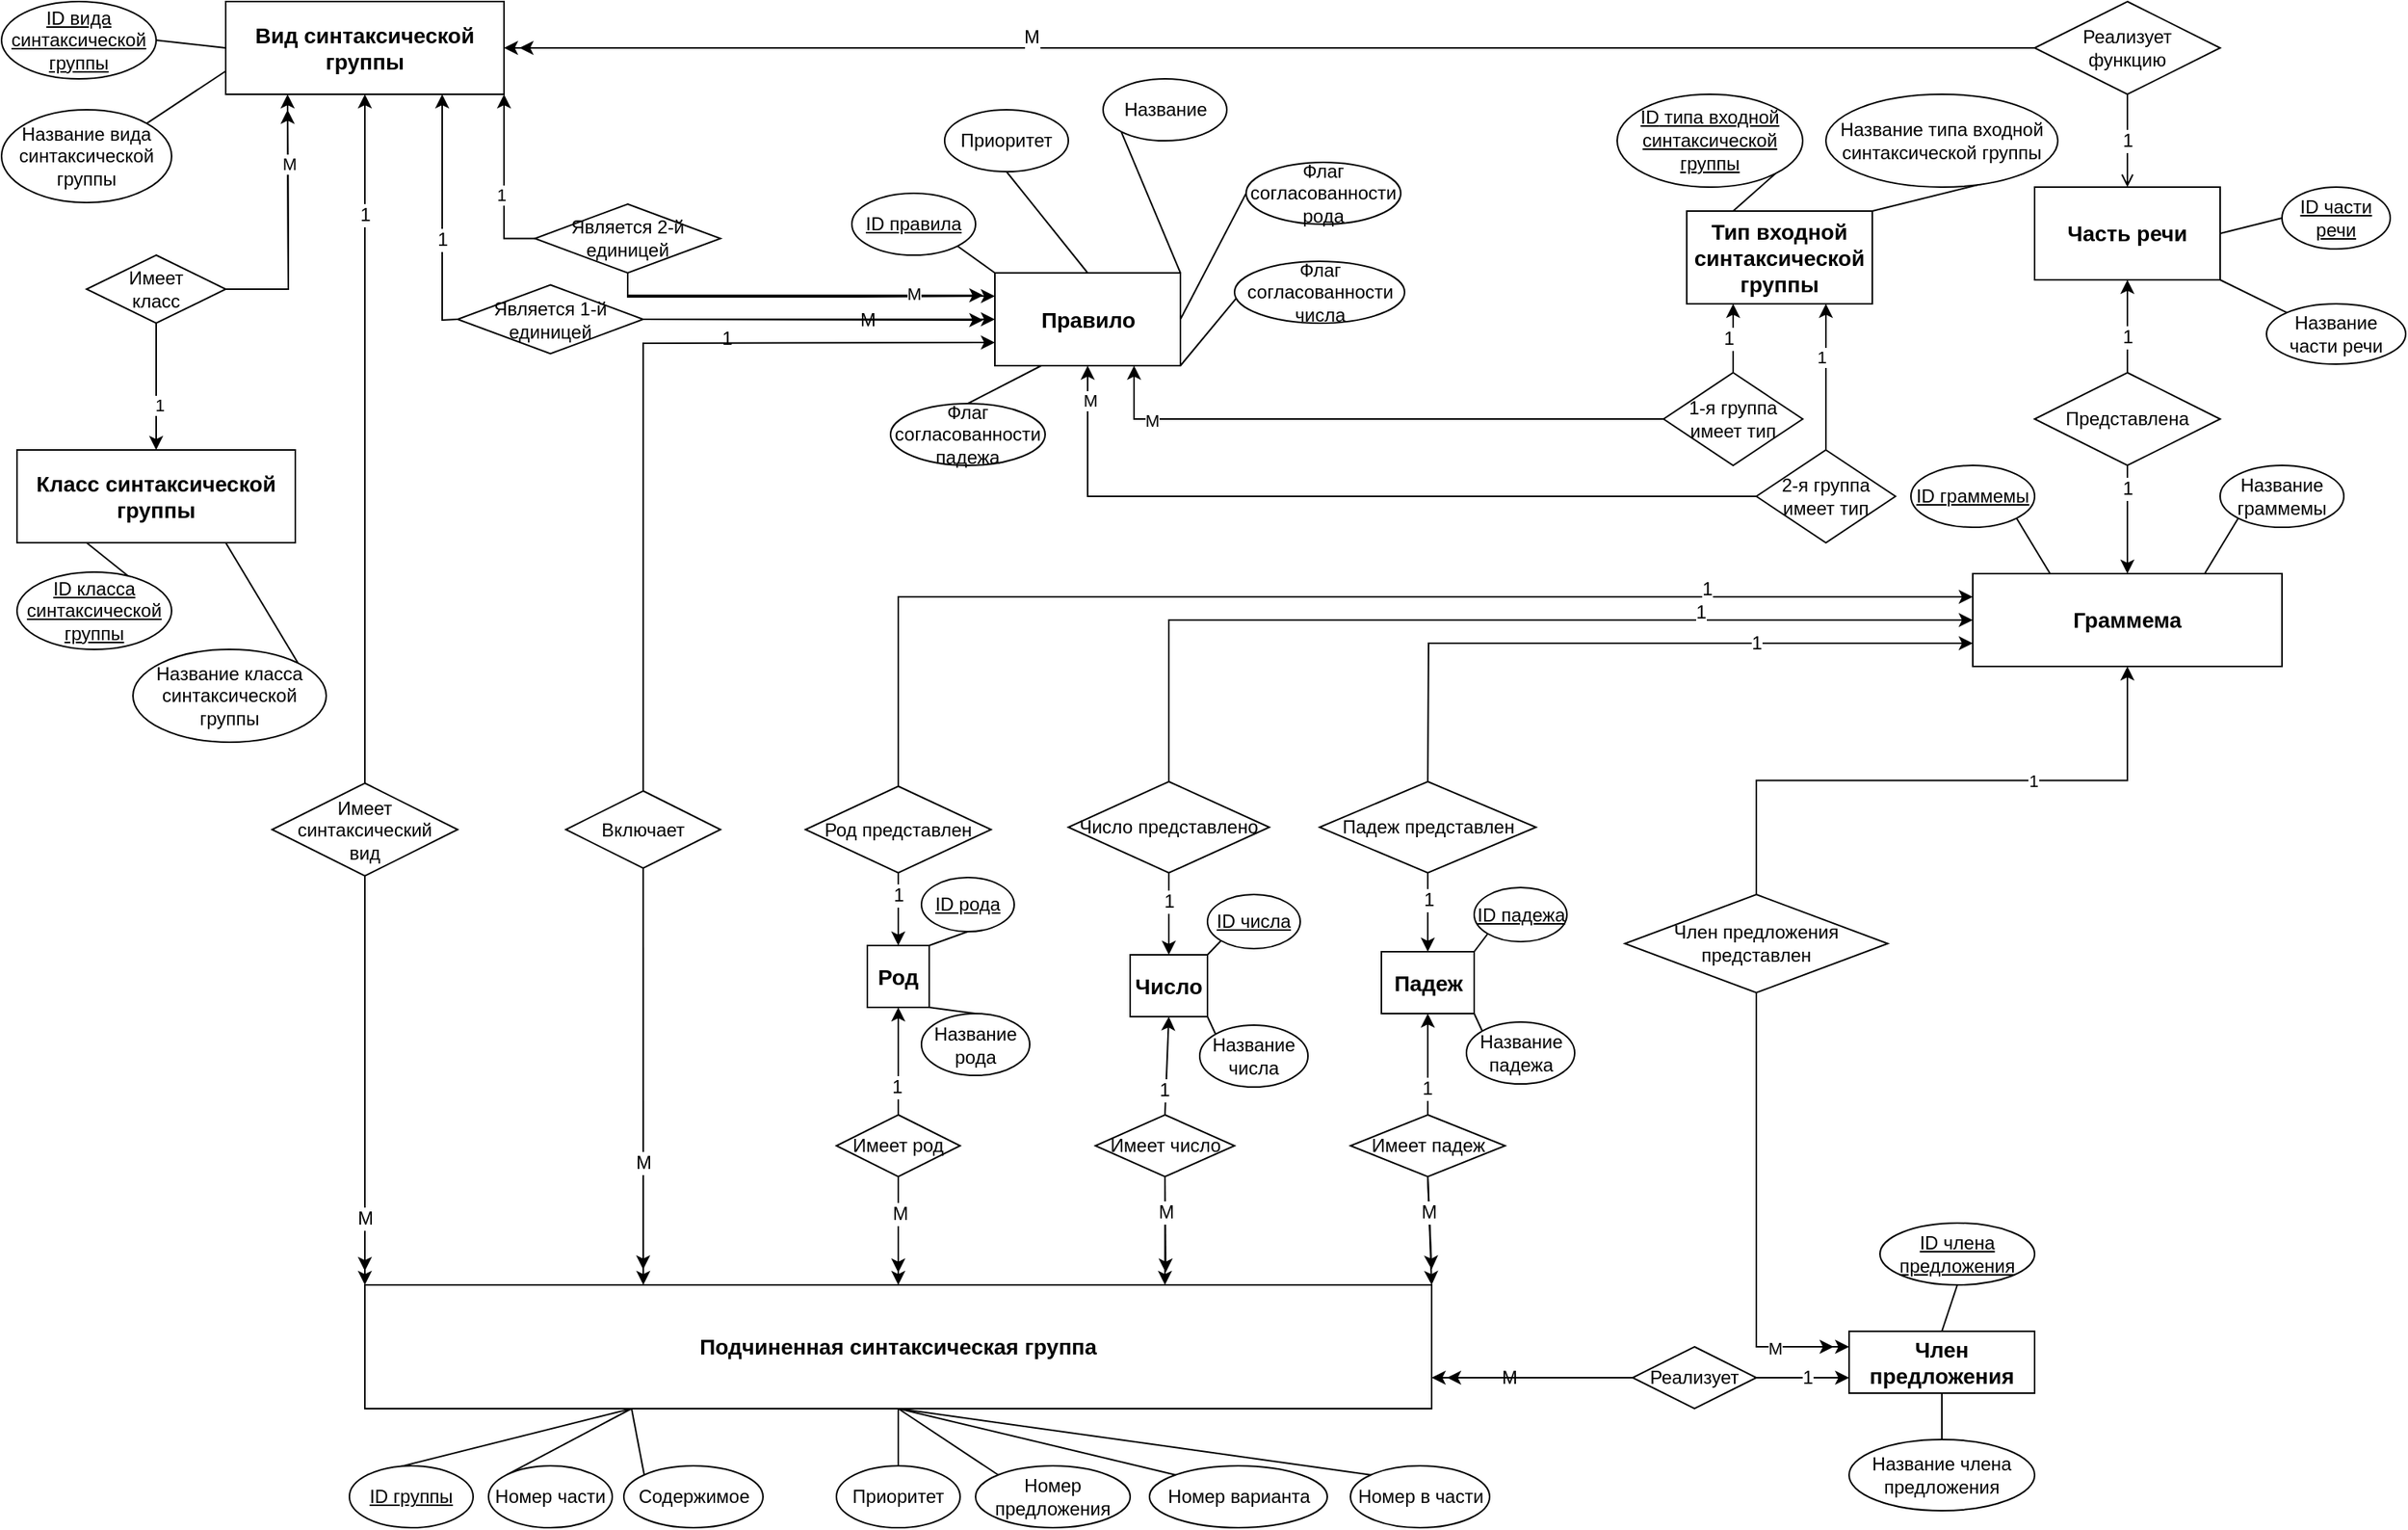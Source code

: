 <mxfile version="13.1.5" type="github">
  <diagram id="3-n-2fktoO8qeBoUGsix" name="Page-1">
    <mxGraphModel dx="920" dy="514" grid="1" gridSize="10" guides="1" tooltips="1" connect="1" arrows="1" fold="1" page="1" pageScale="1" pageWidth="1169" pageHeight="827" math="0" shadow="0">
      <root>
        <mxCell id="0" />
        <mxCell id="1" parent="0" />
        <mxCell id="CdHWgTAZpjWAVC4C5Lwt-5" style="rounded=0;orthogonalLoop=1;jettySize=auto;html=1;exitX=0.5;exitY=1;exitDx=0;exitDy=0;entryX=0;entryY=0;entryDx=0;entryDy=0;endArrow=none;endFill=0;" parent="1" source="Er8K7lmykXEFfFOnpzie-1" target="Er8K7lmykXEFfFOnpzie-8" edge="1">
          <mxGeometry relative="1" as="geometry" />
        </mxCell>
        <mxCell id="CdHWgTAZpjWAVC4C5Lwt-6" style="edgeStyle=none;rounded=0;orthogonalLoop=1;jettySize=auto;html=1;exitX=0.5;exitY=1;exitDx=0;exitDy=0;entryX=0.5;entryY=0;entryDx=0;entryDy=0;endArrow=none;endFill=0;" parent="1" source="Er8K7lmykXEFfFOnpzie-1" target="Er8K7lmykXEFfFOnpzie-6" edge="1">
          <mxGeometry relative="1" as="geometry" />
        </mxCell>
        <mxCell id="CdHWgTAZpjWAVC4C5Lwt-7" style="edgeStyle=none;rounded=0;orthogonalLoop=1;jettySize=auto;html=1;exitX=0.5;exitY=1;exitDx=0;exitDy=0;entryX=0;entryY=0;entryDx=0;entryDy=0;endArrow=none;endFill=0;" parent="1" source="Er8K7lmykXEFfFOnpzie-1" target="Er8K7lmykXEFfFOnpzie-4" edge="1">
          <mxGeometry relative="1" as="geometry" />
        </mxCell>
        <mxCell id="CdHWgTAZpjWAVC4C5Lwt-8" style="edgeStyle=none;rounded=0;orthogonalLoop=1;jettySize=auto;html=1;exitX=0.5;exitY=1;exitDx=0;exitDy=0;entryX=0;entryY=0;entryDx=0;entryDy=0;endArrow=none;endFill=0;" parent="1" source="Er8K7lmykXEFfFOnpzie-1" target="Er8K7lmykXEFfFOnpzie-5" edge="1">
          <mxGeometry relative="1" as="geometry" />
        </mxCell>
        <mxCell id="Er8K7lmykXEFfFOnpzie-1" value="Подчиненная синтаксическая группа" style="rounded=0;whiteSpace=wrap;html=1;fontSize=14;fontStyle=1" parent="1" vertex="1">
          <mxGeometry x="710" y="1100" width="690" height="80" as="geometry" />
        </mxCell>
        <mxCell id="Er8K7lmykXEFfFOnpzie-11" style="rounded=0;orthogonalLoop=1;jettySize=auto;html=1;exitX=0;exitY=0;exitDx=0;exitDy=0;entryX=0.25;entryY=1;entryDx=0;entryDy=0;endArrow=none;endFill=0;" parent="1" source="Er8K7lmykXEFfFOnpzie-2" target="Er8K7lmykXEFfFOnpzie-1" edge="1">
          <mxGeometry relative="1" as="geometry" />
        </mxCell>
        <mxCell id="Er8K7lmykXEFfFOnpzie-2" value="&lt;u&gt;ID группы&lt;/u&gt;" style="ellipse;whiteSpace=wrap;html=1;" parent="1" vertex="1">
          <mxGeometry x="700" y="1217" width="80" height="40" as="geometry" />
        </mxCell>
        <mxCell id="Er8K7lmykXEFfFOnpzie-12" style="edgeStyle=none;rounded=0;orthogonalLoop=1;jettySize=auto;html=1;exitX=0;exitY=0;exitDx=0;exitDy=0;entryX=0.25;entryY=1;entryDx=0;entryDy=0;endArrow=none;endFill=0;" parent="1" source="Er8K7lmykXEFfFOnpzie-3" target="Er8K7lmykXEFfFOnpzie-1" edge="1">
          <mxGeometry relative="1" as="geometry" />
        </mxCell>
        <mxCell id="Er8K7lmykXEFfFOnpzie-3" value="Номер части" style="ellipse;whiteSpace=wrap;html=1;" parent="1" vertex="1">
          <mxGeometry x="790" y="1217" width="80" height="40" as="geometry" />
        </mxCell>
        <mxCell id="Er8K7lmykXEFfFOnpzie-4" value="Номер предложения" style="ellipse;whiteSpace=wrap;html=1;" parent="1" vertex="1">
          <mxGeometry x="1105" y="1217" width="100" height="40" as="geometry" />
        </mxCell>
        <mxCell id="Er8K7lmykXEFfFOnpzie-5" value="Номер варианта" style="ellipse;whiteSpace=wrap;html=1;" parent="1" vertex="1">
          <mxGeometry x="1217.5" y="1217" width="115" height="40" as="geometry" />
        </mxCell>
        <mxCell id="Er8K7lmykXEFfFOnpzie-6" value="Приоритет" style="ellipse;whiteSpace=wrap;html=1;" parent="1" vertex="1">
          <mxGeometry x="1015" y="1217" width="80" height="40" as="geometry" />
        </mxCell>
        <mxCell id="CdHWgTAZpjWAVC4C5Lwt-1" style="rounded=0;orthogonalLoop=1;jettySize=auto;html=1;exitX=0;exitY=0;exitDx=0;exitDy=0;entryX=0.25;entryY=1;entryDx=0;entryDy=0;endArrow=none;endFill=0;" parent="1" source="Er8K7lmykXEFfFOnpzie-7" target="Er8K7lmykXEFfFOnpzie-1" edge="1">
          <mxGeometry relative="1" as="geometry" />
        </mxCell>
        <mxCell id="Er8K7lmykXEFfFOnpzie-7" value="Содержимое" style="ellipse;whiteSpace=wrap;html=1;" parent="1" vertex="1">
          <mxGeometry x="877.5" y="1217" width="90" height="40" as="geometry" />
        </mxCell>
        <mxCell id="Er8K7lmykXEFfFOnpzie-8" value="Номер в части" style="ellipse;whiteSpace=wrap;html=1;" parent="1" vertex="1">
          <mxGeometry x="1347.5" y="1217" width="90" height="40" as="geometry" />
        </mxCell>
        <mxCell id="Er8K7lmykXEFfFOnpzie-23" style="edgeStyle=none;rounded=0;orthogonalLoop=1;jettySize=auto;html=1;exitX=0.5;exitY=0;exitDx=0;exitDy=0;entryX=0.25;entryY=1;entryDx=0;entryDy=0;endArrow=classic;endFill=1;" parent="1" source="Er8K7lmykXEFfFOnpzie-19" target="Er8K7lmykXEFfFOnpzie-22" edge="1">
          <mxGeometry relative="1" as="geometry" />
        </mxCell>
        <mxCell id="Er8K7lmykXEFfFOnpzie-24" value="1" style="text;html=1;align=center;verticalAlign=middle;resizable=0;points=[];labelBackgroundColor=#ffffff;" parent="Er8K7lmykXEFfFOnpzie-23" vertex="1" connectable="0">
          <mxGeometry x="0.651" y="1" relative="1" as="geometry">
            <mxPoint x="-2" y="14" as="offset" />
          </mxGeometry>
        </mxCell>
        <mxCell id="2KtH2uyn6P6ubnMdH-Oo-30" style="edgeStyle=orthogonalEdgeStyle;rounded=0;orthogonalLoop=1;jettySize=auto;html=1;exitX=0;exitY=0.5;exitDx=0;exitDy=0;entryX=0.75;entryY=1;entryDx=0;entryDy=0;" edge="1" parent="1" source="Er8K7lmykXEFfFOnpzie-19" target="Er8K7lmykXEFfFOnpzie-30">
          <mxGeometry relative="1" as="geometry" />
        </mxCell>
        <mxCell id="2KtH2uyn6P6ubnMdH-Oo-35" value="М" style="edgeLabel;html=1;align=center;verticalAlign=middle;resizable=0;points=[];" vertex="1" connectable="0" parent="2KtH2uyn6P6ubnMdH-Oo-30">
          <mxGeometry x="0.763" y="1" relative="1" as="geometry">
            <mxPoint x="1" as="offset" />
          </mxGeometry>
        </mxCell>
        <mxCell id="Er8K7lmykXEFfFOnpzie-19" value="1-я группа имеет тип" style="rhombus;whiteSpace=wrap;html=1;" parent="1" vertex="1">
          <mxGeometry x="1550" y="510" width="90" height="60" as="geometry" />
        </mxCell>
        <mxCell id="Er8K7lmykXEFfFOnpzie-22" value="&lt;font style=&quot;font-size: 14px&quot;&gt;&lt;b&gt;Тип входной синтаксической группы&lt;/b&gt;&lt;/font&gt;" style="rounded=0;whiteSpace=wrap;html=1;" parent="1" vertex="1">
          <mxGeometry x="1565" y="405.5" width="120" height="60" as="geometry" />
        </mxCell>
        <mxCell id="Er8K7lmykXEFfFOnpzie-27" style="edgeStyle=none;rounded=0;orthogonalLoop=1;jettySize=auto;html=1;exitX=1;exitY=1;exitDx=0;exitDy=0;entryX=1;entryY=0;entryDx=0;entryDy=0;endArrow=none;endFill=0;" parent="1" source="Er8K7lmykXEFfFOnpzie-25" target="Er8K7lmykXEFfFOnpzie-22" edge="1">
          <mxGeometry relative="1" as="geometry" />
        </mxCell>
        <mxCell id="Er8K7lmykXEFfFOnpzie-25" value="&lt;span style=&quot;line-height: 115%&quot;&gt;&lt;font style=&quot;font-size: 12px&quot;&gt;Название типа входной синтаксической группы&lt;/font&gt;&lt;/span&gt;" style="ellipse;whiteSpace=wrap;html=1;" parent="1" vertex="1">
          <mxGeometry x="1655" y="330" width="150" height="60" as="geometry" />
        </mxCell>
        <mxCell id="Er8K7lmykXEFfFOnpzie-28" style="edgeStyle=none;rounded=0;orthogonalLoop=1;jettySize=auto;html=1;exitX=1;exitY=1;exitDx=0;exitDy=0;entryX=0.25;entryY=0;entryDx=0;entryDy=0;endArrow=none;endFill=0;" parent="1" source="Er8K7lmykXEFfFOnpzie-26" target="Er8K7lmykXEFfFOnpzie-22" edge="1">
          <mxGeometry relative="1" as="geometry" />
        </mxCell>
        <mxCell id="Er8K7lmykXEFfFOnpzie-26" value="&lt;font style=&quot;font-size: 12px&quot;&gt;&lt;u&gt;&lt;span lang=&quot;EN-US&quot; style=&quot;line-height: 115%&quot;&gt;ID&lt;/span&gt;&lt;span lang=&quot;EN-US&quot; style=&quot;line-height: 115%&quot;&gt; &lt;/span&gt;&lt;span style=&quot;line-height: 115%&quot;&gt;типа входной синтаксической группы&lt;/span&gt;&lt;/u&gt;&lt;/font&gt;" style="ellipse;whiteSpace=wrap;html=1;" parent="1" vertex="1">
          <mxGeometry x="1520" y="330" width="120" height="60" as="geometry" />
        </mxCell>
        <mxCell id="Er8K7lmykXEFfFOnpzie-50" style="edgeStyle=none;rounded=0;orthogonalLoop=1;jettySize=auto;html=1;exitX=0.5;exitY=1;exitDx=0;exitDy=0;endArrow=classic;endFill=1;" parent="1" source="Er8K7lmykXEFfFOnpzie-29" edge="1">
          <mxGeometry relative="1" as="geometry">
            <mxPoint x="890" y="1090" as="targetPoint" />
          </mxGeometry>
        </mxCell>
        <mxCell id="Acf67Gp8EdVM3Cdp0NT5-11" style="rounded=0;orthogonalLoop=1;jettySize=auto;html=1;exitX=0.5;exitY=1;exitDx=0;exitDy=0;startArrow=none;startFill=0;endArrow=classic;endFill=1;entryX=0.261;entryY=0;entryDx=0;entryDy=0;entryPerimeter=0;" parent="1" source="Er8K7lmykXEFfFOnpzie-29" target="Er8K7lmykXEFfFOnpzie-1" edge="1">
          <mxGeometry relative="1" as="geometry">
            <mxPoint x="885" y="1092" as="targetPoint" />
          </mxGeometry>
        </mxCell>
        <mxCell id="Acf67Gp8EdVM3Cdp0NT5-20" value="М" style="text;html=1;align=center;verticalAlign=middle;resizable=0;points=[];labelBackgroundColor=#ffffff;" parent="Acf67Gp8EdVM3Cdp0NT5-11" vertex="1" connectable="0">
          <mxGeometry x="0.347" y="-3" relative="1" as="geometry">
            <mxPoint x="3" y="9" as="offset" />
          </mxGeometry>
        </mxCell>
        <mxCell id="0sZof68oqh2SKTBoao20-3" style="edgeStyle=none;rounded=0;orthogonalLoop=1;jettySize=auto;html=1;exitX=0.5;exitY=0;exitDx=0;exitDy=0;entryX=0;entryY=0.75;entryDx=0;entryDy=0;" parent="1" source="Er8K7lmykXEFfFOnpzie-29" target="Er8K7lmykXEFfFOnpzie-30" edge="1">
          <mxGeometry relative="1" as="geometry">
            <Array as="points">
              <mxPoint x="890" y="491" />
            </Array>
          </mxGeometry>
        </mxCell>
        <mxCell id="0sZof68oqh2SKTBoao20-4" value="1" style="text;html=1;align=center;verticalAlign=middle;resizable=0;points=[];" parent="0sZof68oqh2SKTBoao20-3" vertex="1" connectable="0">
          <mxGeometry x="0.173" y="-41" relative="1" as="geometry">
            <mxPoint x="40" y="-44" as="offset" />
          </mxGeometry>
        </mxCell>
        <mxCell id="Er8K7lmykXEFfFOnpzie-29" value="Включает" style="rhombus;whiteSpace=wrap;html=1;" parent="1" vertex="1">
          <mxGeometry x="840" y="780.5" width="100" height="50" as="geometry" />
        </mxCell>
        <mxCell id="Er8K7lmykXEFfFOnpzie-30" value="Правило" style="rounded=0;whiteSpace=wrap;html=1;fontSize=14;fontStyle=1" parent="1" vertex="1">
          <mxGeometry x="1117.5" y="445.5" width="120" height="60" as="geometry" />
        </mxCell>
        <mxCell id="Er8K7lmykXEFfFOnpzie-71" style="edgeStyle=none;rounded=0;orthogonalLoop=1;jettySize=auto;html=1;exitX=0.5;exitY=0;exitDx=0;exitDy=0;entryX=0.25;entryY=1;entryDx=0;entryDy=0;endArrow=none;endFill=0;" parent="1" source="Er8K7lmykXEFfFOnpzie-32" target="Er8K7lmykXEFfFOnpzie-30" edge="1">
          <mxGeometry relative="1" as="geometry" />
        </mxCell>
        <mxCell id="Er8K7lmykXEFfFOnpzie-32" value="Флаг согласованности падежа" style="ellipse;whiteSpace=wrap;html=1;" parent="1" vertex="1">
          <mxGeometry x="1050" y="530" width="100" height="40" as="geometry" />
        </mxCell>
        <mxCell id="Er8K7lmykXEFfFOnpzie-77" style="edgeStyle=none;rounded=0;orthogonalLoop=1;jettySize=auto;html=1;exitX=0;exitY=0.5;exitDx=0;exitDy=0;entryX=1;entryY=0.5;entryDx=0;entryDy=0;endArrow=none;endFill=0;" parent="1" source="Er8K7lmykXEFfFOnpzie-33" target="Er8K7lmykXEFfFOnpzie-30" edge="1">
          <mxGeometry relative="1" as="geometry" />
        </mxCell>
        <mxCell id="Er8K7lmykXEFfFOnpzie-33" value="Флаг согласованности рода" style="ellipse;whiteSpace=wrap;html=1;" parent="1" vertex="1">
          <mxGeometry x="1280" y="374" width="100" height="40" as="geometry" />
        </mxCell>
        <mxCell id="Er8K7lmykXEFfFOnpzie-73" style="edgeStyle=none;rounded=0;orthogonalLoop=1;jettySize=auto;html=1;exitX=0.5;exitY=1;exitDx=0;exitDy=0;entryX=0.5;entryY=0;entryDx=0;entryDy=0;endArrow=none;endFill=0;" parent="1" source="Er8K7lmykXEFfFOnpzie-34" target="Er8K7lmykXEFfFOnpzie-30" edge="1">
          <mxGeometry relative="1" as="geometry">
            <Array as="points" />
          </mxGeometry>
        </mxCell>
        <mxCell id="Er8K7lmykXEFfFOnpzie-34" value="Приоритет" style="ellipse;whiteSpace=wrap;html=1;" parent="1" vertex="1">
          <mxGeometry x="1085" y="340" width="80" height="40" as="geometry" />
        </mxCell>
        <mxCell id="Er8K7lmykXEFfFOnpzie-52" style="edgeStyle=none;rounded=0;orthogonalLoop=1;jettySize=auto;html=1;exitX=1;exitY=1;exitDx=0;exitDy=0;entryX=0;entryY=0;entryDx=0;entryDy=0;endArrow=none;endFill=0;" parent="1" source="Er8K7lmykXEFfFOnpzie-35" target="Er8K7lmykXEFfFOnpzie-30" edge="1">
          <mxGeometry relative="1" as="geometry" />
        </mxCell>
        <mxCell id="Er8K7lmykXEFfFOnpzie-35" value="&lt;u&gt;ID правила&lt;/u&gt;" style="ellipse;whiteSpace=wrap;html=1;" parent="1" vertex="1">
          <mxGeometry x="1025" y="394" width="80" height="40" as="geometry" />
        </mxCell>
        <mxCell id="Er8K7lmykXEFfFOnpzie-74" style="edgeStyle=none;rounded=0;orthogonalLoop=1;jettySize=auto;html=1;exitX=0;exitY=0;exitDx=0;exitDy=0;entryX=1;entryY=1;entryDx=0;entryDy=0;endArrow=none;endFill=0;" parent="1" source="Er8K7lmykXEFfFOnpzie-40" target="Er8K7lmykXEFfFOnpzie-30" edge="1">
          <mxGeometry relative="1" as="geometry" />
        </mxCell>
        <mxCell id="Er8K7lmykXEFfFOnpzie-40" value="Флаг согласованности числа" style="ellipse;whiteSpace=wrap;html=1;" parent="1" vertex="1">
          <mxGeometry x="1272.5" y="438" width="110" height="40" as="geometry" />
        </mxCell>
        <mxCell id="Er8K7lmykXEFfFOnpzie-72" style="edgeStyle=none;rounded=0;orthogonalLoop=1;jettySize=auto;html=1;exitX=0;exitY=1;exitDx=0;exitDy=0;entryX=1;entryY=0;entryDx=0;entryDy=0;endArrow=none;endFill=0;" parent="1" source="Er8K7lmykXEFfFOnpzie-46" target="Er8K7lmykXEFfFOnpzie-30" edge="1">
          <mxGeometry relative="1" as="geometry" />
        </mxCell>
        <mxCell id="Er8K7lmykXEFfFOnpzie-46" value="Название" style="ellipse;whiteSpace=wrap;html=1;" parent="1" vertex="1">
          <mxGeometry x="1187.5" y="320" width="80" height="40" as="geometry" />
        </mxCell>
        <mxCell id="Er8K7lmykXEFfFOnpzie-58" style="edgeStyle=none;rounded=0;orthogonalLoop=1;jettySize=auto;html=1;exitX=0;exitY=0.5;exitDx=0;exitDy=0;endArrow=classic;endFill=1;" parent="1" source="Er8K7lmykXEFfFOnpzie-53" edge="1">
          <mxGeometry relative="1" as="geometry">
            <mxPoint x="760" y="330" as="targetPoint" />
            <Array as="points">
              <mxPoint x="760" y="476" />
            </Array>
          </mxGeometry>
        </mxCell>
        <mxCell id="Er8K7lmykXEFfFOnpzie-59" value="1" style="text;html=1;align=center;verticalAlign=middle;resizable=0;points=[];labelBackgroundColor=#ffffff;" parent="Er8K7lmykXEFfFOnpzie-58" vertex="1" connectable="0">
          <mxGeometry x="-0.486" relative="1" as="geometry">
            <mxPoint y="-22" as="offset" />
          </mxGeometry>
        </mxCell>
        <mxCell id="Acf67Gp8EdVM3Cdp0NT5-2" style="edgeStyle=orthogonalEdgeStyle;rounded=0;orthogonalLoop=1;jettySize=auto;html=1;endArrow=classic;endFill=1;entryX=0;entryY=0.5;entryDx=0;entryDy=0;exitX=1;exitY=0.5;exitDx=0;exitDy=0;" parent="1" source="Er8K7lmykXEFfFOnpzie-53" target="Er8K7lmykXEFfFOnpzie-30" edge="1">
          <mxGeometry relative="1" as="geometry">
            <mxPoint x="820" y="540" as="sourcePoint" />
            <mxPoint x="1110" y="500" as="targetPoint" />
            <Array as="points">
              <mxPoint x="820" y="476" />
              <mxPoint x="820" y="476" />
            </Array>
          </mxGeometry>
        </mxCell>
        <mxCell id="CdHWgTAZpjWAVC4C5Lwt-13" style="edgeStyle=none;rounded=0;orthogonalLoop=1;jettySize=auto;html=1;exitX=1;exitY=0.5;exitDx=0;exitDy=0;endArrow=classic;endFill=1;" parent="1" source="Er8K7lmykXEFfFOnpzie-53" edge="1">
          <mxGeometry relative="1" as="geometry">
            <mxPoint x="1110" y="476" as="targetPoint" />
            <Array as="points" />
          </mxGeometry>
        </mxCell>
        <mxCell id="CdHWgTAZpjWAVC4C5Lwt-14" value="М" style="text;html=1;align=center;verticalAlign=middle;resizable=0;points=[];" parent="CdHWgTAZpjWAVC4C5Lwt-13" vertex="1" connectable="0">
          <mxGeometry x="0.35" y="-2" relative="1" as="geometry">
            <mxPoint x="-4.16" y="-2.34" as="offset" />
          </mxGeometry>
        </mxCell>
        <mxCell id="Er8K7lmykXEFfFOnpzie-53" value="Является 1-й единицей" style="rhombus;whiteSpace=wrap;html=1;" parent="1" vertex="1">
          <mxGeometry x="770" y="453.25" width="120" height="44.5" as="geometry" />
        </mxCell>
        <mxCell id="Er8K7lmykXEFfFOnpzie-57" value="Вид синтаксической группы" style="rounded=0;whiteSpace=wrap;html=1;fontSize=14;fontStyle=1" parent="1" vertex="1">
          <mxGeometry x="620" y="270" width="180" height="60" as="geometry" />
        </mxCell>
        <mxCell id="Er8K7lmykXEFfFOnpzie-62" style="edgeStyle=none;rounded=0;orthogonalLoop=1;jettySize=auto;html=1;exitX=1;exitY=0.5;exitDx=0;exitDy=0;entryX=0;entryY=0.5;entryDx=0;entryDy=0;endArrow=none;endFill=0;" parent="1" source="Er8K7lmykXEFfFOnpzie-60" target="Er8K7lmykXEFfFOnpzie-57" edge="1">
          <mxGeometry relative="1" as="geometry" />
        </mxCell>
        <mxCell id="Er8K7lmykXEFfFOnpzie-60" value="&lt;u&gt;ID вида синтаксической группы&lt;/u&gt;" style="ellipse;whiteSpace=wrap;html=1;" parent="1" vertex="1">
          <mxGeometry x="475" y="270" width="100" height="50" as="geometry" />
        </mxCell>
        <mxCell id="Er8K7lmykXEFfFOnpzie-63" style="edgeStyle=none;rounded=0;orthogonalLoop=1;jettySize=auto;html=1;exitX=1;exitY=0;exitDx=0;exitDy=0;entryX=0;entryY=0.75;entryDx=0;entryDy=0;endArrow=none;endFill=0;" parent="1" source="Er8K7lmykXEFfFOnpzie-61" target="Er8K7lmykXEFfFOnpzie-57" edge="1">
          <mxGeometry relative="1" as="geometry">
            <mxPoint x="703.891" y="538.787" as="sourcePoint" />
          </mxGeometry>
        </mxCell>
        <mxCell id="Er8K7lmykXEFfFOnpzie-61" value="Название вида синтаксической группы" style="ellipse;whiteSpace=wrap;html=1;" parent="1" vertex="1">
          <mxGeometry x="475" y="340" width="110" height="60" as="geometry" />
        </mxCell>
        <mxCell id="Er8K7lmykXEFfFOnpzie-81" style="edgeStyle=none;rounded=0;orthogonalLoop=1;jettySize=auto;html=1;exitX=0.5;exitY=0;exitDx=0;exitDy=0;entryX=0.5;entryY=1;entryDx=0;entryDy=0;endArrow=classic;endFill=1;" parent="1" source="Er8K7lmykXEFfFOnpzie-78" target="Er8K7lmykXEFfFOnpzie-57" edge="1">
          <mxGeometry relative="1" as="geometry" />
        </mxCell>
        <mxCell id="Er8K7lmykXEFfFOnpzie-82" value="1" style="text;html=1;align=center;verticalAlign=middle;resizable=0;points=[];labelBackgroundColor=#ffffff;" parent="Er8K7lmykXEFfFOnpzie-81" vertex="1" connectable="0">
          <mxGeometry x="0.685" y="-1" relative="1" as="geometry">
            <mxPoint x="-1" y="8" as="offset" />
          </mxGeometry>
        </mxCell>
        <mxCell id="Acf67Gp8EdVM3Cdp0NT5-16" style="rounded=0;orthogonalLoop=1;jettySize=auto;html=1;exitX=0.5;exitY=1;exitDx=0;exitDy=0;startArrow=none;startFill=0;endArrow=classic;endFill=1;entryX=0;entryY=0;entryDx=0;entryDy=0;" parent="1" source="Er8K7lmykXEFfFOnpzie-78" target="Er8K7lmykXEFfFOnpzie-1" edge="1">
          <mxGeometry relative="1" as="geometry">
            <mxPoint x="751" y="782.0" as="sourcePoint" />
            <mxPoint x="770" y="1100" as="targetPoint" />
          </mxGeometry>
        </mxCell>
        <mxCell id="Acf67Gp8EdVM3Cdp0NT5-17" style="edgeStyle=none;rounded=0;orthogonalLoop=1;jettySize=auto;html=1;exitX=0.5;exitY=1;exitDx=0;exitDy=0;startArrow=none;startFill=0;endArrow=classic;endFill=1;" parent="1" source="Er8K7lmykXEFfFOnpzie-78" edge="1">
          <mxGeometry relative="1" as="geometry">
            <mxPoint x="710" y="1091" as="targetPoint" />
            <mxPoint x="751" y="782.0" as="sourcePoint" />
          </mxGeometry>
        </mxCell>
        <mxCell id="Acf67Gp8EdVM3Cdp0NT5-18" value="М" style="text;html=1;align=center;verticalAlign=middle;resizable=0;points=[];labelBackgroundColor=#ffffff;" parent="Acf67Gp8EdVM3Cdp0NT5-17" vertex="1" connectable="0">
          <mxGeometry x="0.728" relative="1" as="geometry">
            <mxPoint as="offset" />
          </mxGeometry>
        </mxCell>
        <mxCell id="Er8K7lmykXEFfFOnpzie-93" style="edgeStyle=none;rounded=0;orthogonalLoop=1;jettySize=auto;html=1;exitX=0.5;exitY=0;exitDx=0;exitDy=0;entryX=0.5;entryY=1;entryDx=0;entryDy=0;endArrow=none;endFill=0;" parent="1" source="Er8K7lmykXEFfFOnpzie-84" target="Er8K7lmykXEFfFOnpzie-91" edge="1">
          <mxGeometry relative="1" as="geometry" />
        </mxCell>
        <mxCell id="Er8K7lmykXEFfFOnpzie-94" style="edgeStyle=none;rounded=0;orthogonalLoop=1;jettySize=auto;html=1;exitX=0.5;exitY=1;exitDx=0;exitDy=0;entryX=0.5;entryY=0;entryDx=0;entryDy=0;endArrow=none;endFill=0;" parent="1" source="Er8K7lmykXEFfFOnpzie-84" target="Er8K7lmykXEFfFOnpzie-92" edge="1">
          <mxGeometry relative="1" as="geometry" />
        </mxCell>
        <mxCell id="Er8K7lmykXEFfFOnpzie-84" value="Член предложения" style="rounded=0;whiteSpace=wrap;html=1;fontSize=14;fontStyle=1" parent="1" vertex="1">
          <mxGeometry x="1670" y="1130" width="120" height="40" as="geometry" />
        </mxCell>
        <mxCell id="Er8K7lmykXEFfFOnpzie-86" style="edgeStyle=none;rounded=0;orthogonalLoop=1;jettySize=auto;html=1;exitX=0;exitY=0.5;exitDx=0;exitDy=0;entryX=1;entryY=0.75;entryDx=0;entryDy=0;endArrow=classic;endFill=1;" parent="1" source="Er8K7lmykXEFfFOnpzie-85" target="Er8K7lmykXEFfFOnpzie-1" edge="1">
          <mxGeometry relative="1" as="geometry">
            <Array as="points" />
            <mxPoint x="1941" y="1180.0" as="targetPoint" />
          </mxGeometry>
        </mxCell>
        <mxCell id="Er8K7lmykXEFfFOnpzie-87" style="edgeStyle=none;rounded=0;orthogonalLoop=1;jettySize=auto;html=1;exitX=1;exitY=0.5;exitDx=0;exitDy=0;entryX=0;entryY=0.75;entryDx=0;entryDy=0;endArrow=classic;endFill=1;" parent="1" source="Er8K7lmykXEFfFOnpzie-85" target="Er8K7lmykXEFfFOnpzie-84" edge="1">
          <mxGeometry relative="1" as="geometry" />
        </mxCell>
        <mxCell id="Er8K7lmykXEFfFOnpzie-88" value="1" style="text;html=1;align=center;verticalAlign=middle;resizable=0;points=[];labelBackgroundColor=#ffffff;" parent="Er8K7lmykXEFfFOnpzie-87" vertex="1" connectable="0">
          <mxGeometry x="-0.242" y="2" relative="1" as="geometry">
            <mxPoint x="10" y="2" as="offset" />
          </mxGeometry>
        </mxCell>
        <mxCell id="CdHWgTAZpjWAVC4C5Lwt-2" style="edgeStyle=orthogonalEdgeStyle;rounded=0;orthogonalLoop=1;jettySize=auto;html=1;exitX=0;exitY=0.5;exitDx=0;exitDy=0;endArrow=classic;endFill=1;" parent="1" source="Er8K7lmykXEFfFOnpzie-85" edge="1">
          <mxGeometry relative="1" as="geometry">
            <mxPoint x="1410" y="1160" as="targetPoint" />
          </mxGeometry>
        </mxCell>
        <mxCell id="CdHWgTAZpjWAVC4C5Lwt-4" value="М" style="text;html=1;align=center;verticalAlign=middle;resizable=0;points=[];" parent="CdHWgTAZpjWAVC4C5Lwt-2" vertex="1" connectable="0">
          <mxGeometry x="-0.1" y="-16" relative="1" as="geometry">
            <mxPoint x="-26" y="16" as="offset" />
          </mxGeometry>
        </mxCell>
        <mxCell id="Er8K7lmykXEFfFOnpzie-85" value="Реализует" style="rhombus;whiteSpace=wrap;html=1;" parent="1" vertex="1">
          <mxGeometry x="1530" y="1140" width="80" height="40" as="geometry" />
        </mxCell>
        <mxCell id="Er8K7lmykXEFfFOnpzie-91" value="&lt;u&gt;ID члена предложения&lt;/u&gt;" style="ellipse;whiteSpace=wrap;html=1;" parent="1" vertex="1">
          <mxGeometry x="1690" y="1060" width="100" height="40" as="geometry" />
        </mxCell>
        <mxCell id="Er8K7lmykXEFfFOnpzie-92" value="Название члена предложения" style="ellipse;whiteSpace=wrap;html=1;" parent="1" vertex="1">
          <mxGeometry x="1670" y="1200" width="120" height="46" as="geometry" />
        </mxCell>
        <mxCell id="Er8K7lmykXEFfFOnpzie-105" value="Граммема" style="rounded=0;whiteSpace=wrap;html=1;fontSize=14;fontStyle=1" parent="1" vertex="1">
          <mxGeometry x="1750" y="640" width="200" height="60" as="geometry" />
        </mxCell>
        <mxCell id="Er8K7lmykXEFfFOnpzie-111" value="Часть речи" style="rounded=0;whiteSpace=wrap;html=1;fontSize=14;fontStyle=1" parent="1" vertex="1">
          <mxGeometry x="1790" y="390" width="120" height="60" as="geometry" />
        </mxCell>
        <mxCell id="Er8K7lmykXEFfFOnpzie-113" style="edgeStyle=none;rounded=0;orthogonalLoop=1;jettySize=auto;html=1;exitX=0.5;exitY=1;exitDx=0;exitDy=0;entryX=0.5;entryY=0;entryDx=0;entryDy=0;endArrow=classic;endFill=1;" parent="1" source="Er8K7lmykXEFfFOnpzie-112" target="Er8K7lmykXEFfFOnpzie-105" edge="1">
          <mxGeometry relative="1" as="geometry">
            <Array as="points">
              <mxPoint x="1850" y="580" />
            </Array>
          </mxGeometry>
        </mxCell>
        <mxCell id="Er8K7lmykXEFfFOnpzie-117" value="1" style="text;html=1;align=center;verticalAlign=middle;resizable=0;points=[];labelBackgroundColor=#ffffff;" parent="Er8K7lmykXEFfFOnpzie-113" vertex="1" connectable="0">
          <mxGeometry x="0.267" relative="1" as="geometry">
            <mxPoint y="-30" as="offset" />
          </mxGeometry>
        </mxCell>
        <mxCell id="Er8K7lmykXEFfFOnpzie-114" style="edgeStyle=none;rounded=0;orthogonalLoop=1;jettySize=auto;html=1;exitX=0.5;exitY=0;exitDx=0;exitDy=0;entryX=0.5;entryY=1;entryDx=0;entryDy=0;endArrow=classic;endFill=1;" parent="1" source="Er8K7lmykXEFfFOnpzie-112" target="Er8K7lmykXEFfFOnpzie-111" edge="1">
          <mxGeometry relative="1" as="geometry" />
        </mxCell>
        <mxCell id="Er8K7lmykXEFfFOnpzie-116" value="1" style="text;html=1;align=center;verticalAlign=middle;resizable=0;points=[];labelBackgroundColor=#ffffff;" parent="Er8K7lmykXEFfFOnpzie-114" vertex="1" connectable="0">
          <mxGeometry x="0.325" relative="1" as="geometry">
            <mxPoint y="16.67" as="offset" />
          </mxGeometry>
        </mxCell>
        <mxCell id="Er8K7lmykXEFfFOnpzie-112" value="Представлена" style="rhombus;whiteSpace=wrap;html=1;" parent="1" vertex="1">
          <mxGeometry x="1790" y="510" width="120" height="60" as="geometry" />
        </mxCell>
        <mxCell id="Er8K7lmykXEFfFOnpzie-118" style="edgeStyle=none;rounded=0;orthogonalLoop=1;jettySize=auto;html=1;exitX=0.5;exitY=1;exitDx=0;exitDy=0;entryX=0.5;entryY=0;entryDx=0;entryDy=0;endArrow=open;endFill=0;" parent="1" source="Er8K7lmykXEFfFOnpzie-115" target="Er8K7lmykXEFfFOnpzie-111" edge="1">
          <mxGeometry relative="1" as="geometry" />
        </mxCell>
        <mxCell id="Er8K7lmykXEFfFOnpzie-121" value="1" style="text;html=1;align=center;verticalAlign=middle;resizable=0;points=[];labelBackgroundColor=#ffffff;" parent="Er8K7lmykXEFfFOnpzie-118" vertex="1" connectable="0">
          <mxGeometry x="0.438" y="2" relative="1" as="geometry">
            <mxPoint x="-2" y="-13.33" as="offset" />
          </mxGeometry>
        </mxCell>
        <mxCell id="Er8K7lmykXEFfFOnpzie-119" style="edgeStyle=none;rounded=0;orthogonalLoop=1;jettySize=auto;html=1;exitX=0;exitY=0.5;exitDx=0;exitDy=0;endArrow=classic;endFill=1;entryX=1;entryY=0.5;entryDx=0;entryDy=0;" parent="1" source="Er8K7lmykXEFfFOnpzie-115" target="Er8K7lmykXEFfFOnpzie-57" edge="1">
          <mxGeometry relative="1" as="geometry">
            <mxPoint x="870" y="320" as="targetPoint" />
          </mxGeometry>
        </mxCell>
        <mxCell id="Acf67Gp8EdVM3Cdp0NT5-1" style="edgeStyle=orthogonalEdgeStyle;rounded=0;orthogonalLoop=1;jettySize=auto;html=1;exitX=0;exitY=0.5;exitDx=0;exitDy=0;endArrow=classic;endFill=1;" parent="1" source="Er8K7lmykXEFfFOnpzie-115" edge="1">
          <mxGeometry relative="1" as="geometry">
            <mxPoint x="810" y="300" as="targetPoint" />
          </mxGeometry>
        </mxCell>
        <mxCell id="Acf67Gp8EdVM3Cdp0NT5-5" value="М" style="text;html=1;align=center;verticalAlign=middle;resizable=0;points=[];labelBackgroundColor=#ffffff;" parent="Acf67Gp8EdVM3Cdp0NT5-1" vertex="1" connectable="0">
          <mxGeometry x="0.3" y="-2" relative="1" as="geometry">
            <mxPoint x="-12.5" y="-5.5" as="offset" />
          </mxGeometry>
        </mxCell>
        <mxCell id="Er8K7lmykXEFfFOnpzie-115" value="Реализует&lt;br&gt;функцию" style="rhombus;whiteSpace=wrap;html=1;" parent="1" vertex="1">
          <mxGeometry x="1790" y="270" width="120" height="60" as="geometry" />
        </mxCell>
        <mxCell id="Er8K7lmykXEFfFOnpzie-124" style="edgeStyle=none;rounded=0;orthogonalLoop=1;jettySize=auto;html=1;exitX=0;exitY=0.5;exitDx=0;exitDy=0;entryX=1;entryY=0.5;entryDx=0;entryDy=0;endArrow=none;endFill=0;" parent="1" source="Er8K7lmykXEFfFOnpzie-122" target="Er8K7lmykXEFfFOnpzie-111" edge="1">
          <mxGeometry relative="1" as="geometry" />
        </mxCell>
        <mxCell id="Er8K7lmykXEFfFOnpzie-122" value="&lt;u&gt;ID части речи&lt;/u&gt;" style="ellipse;whiteSpace=wrap;html=1;" parent="1" vertex="1">
          <mxGeometry x="1950" y="390" width="70" height="40" as="geometry" />
        </mxCell>
        <mxCell id="Er8K7lmykXEFfFOnpzie-125" style="edgeStyle=none;rounded=0;orthogonalLoop=1;jettySize=auto;html=1;exitX=0;exitY=0;exitDx=0;exitDy=0;entryX=1;entryY=1;entryDx=0;entryDy=0;endArrow=none;endFill=0;" parent="1" source="Er8K7lmykXEFfFOnpzie-123" target="Er8K7lmykXEFfFOnpzie-111" edge="1">
          <mxGeometry relative="1" as="geometry" />
        </mxCell>
        <mxCell id="Er8K7lmykXEFfFOnpzie-123" value="Название части речи" style="ellipse;whiteSpace=wrap;html=1;" parent="1" vertex="1">
          <mxGeometry x="1940" y="465.5" width="90" height="39" as="geometry" />
        </mxCell>
        <mxCell id="Er8K7lmykXEFfFOnpzie-129" style="edgeStyle=none;rounded=0;orthogonalLoop=1;jettySize=auto;html=1;entryX=0.25;entryY=0;entryDx=0;entryDy=0;endArrow=none;endFill=0;exitX=1;exitY=1;exitDx=0;exitDy=0;" parent="1" source="Er8K7lmykXEFfFOnpzie-126" target="Er8K7lmykXEFfFOnpzie-105" edge="1">
          <mxGeometry relative="1" as="geometry">
            <mxPoint x="1910" y="604" as="sourcePoint" />
          </mxGeometry>
        </mxCell>
        <mxCell id="Er8K7lmykXEFfFOnpzie-126" value="&lt;u&gt;ID граммемы&lt;/u&gt;" style="ellipse;whiteSpace=wrap;html=1;" parent="1" vertex="1">
          <mxGeometry x="1710" y="570" width="80" height="40" as="geometry" />
        </mxCell>
        <mxCell id="Er8K7lmykXEFfFOnpzie-128" style="edgeStyle=none;rounded=0;orthogonalLoop=1;jettySize=auto;html=1;exitX=0;exitY=1;exitDx=0;exitDy=0;entryX=0.75;entryY=0;entryDx=0;entryDy=0;endArrow=none;endFill=0;" parent="1" source="Er8K7lmykXEFfFOnpzie-127" target="Er8K7lmykXEFfFOnpzie-105" edge="1">
          <mxGeometry relative="1" as="geometry" />
        </mxCell>
        <mxCell id="Er8K7lmykXEFfFOnpzie-127" value="Название граммемы" style="ellipse;whiteSpace=wrap;html=1;" parent="1" vertex="1">
          <mxGeometry x="1910" y="570" width="80" height="40" as="geometry" />
        </mxCell>
        <mxCell id="Er8K7lmykXEFfFOnpzie-144" style="edgeStyle=none;rounded=0;orthogonalLoop=1;jettySize=auto;html=1;exitX=1;exitY=1;exitDx=0;exitDy=0;entryX=0.5;entryY=0;entryDx=0;entryDy=0;endArrow=none;endFill=0;" parent="1" source="Er8K7lmykXEFfFOnpzie-140" target="Er8K7lmykXEFfFOnpzie-142" edge="1">
          <mxGeometry relative="1" as="geometry" />
        </mxCell>
        <mxCell id="Er8K7lmykXEFfFOnpzie-145" style="edgeStyle=none;rounded=0;orthogonalLoop=1;jettySize=auto;html=1;exitX=1;exitY=0;exitDx=0;exitDy=0;entryX=0.5;entryY=1;entryDx=0;entryDy=0;endArrow=none;endFill=0;" parent="1" source="Er8K7lmykXEFfFOnpzie-140" target="Er8K7lmykXEFfFOnpzie-141" edge="1">
          <mxGeometry relative="1" as="geometry" />
        </mxCell>
        <mxCell id="Er8K7lmykXEFfFOnpzie-153" style="edgeStyle=none;rounded=0;orthogonalLoop=1;jettySize=auto;html=1;exitX=0.5;exitY=1;exitDx=0;exitDy=0;entryX=0.5;entryY=0;entryDx=0;entryDy=0;endArrow=none;endFill=0;startArrow=classic;startFill=1;" parent="1" source="Er8K7lmykXEFfFOnpzie-140" target="Er8K7lmykXEFfFOnpzie-152" edge="1">
          <mxGeometry relative="1" as="geometry" />
        </mxCell>
        <mxCell id="Er8K7lmykXEFfFOnpzie-154" value="1" style="text;html=1;align=center;verticalAlign=middle;resizable=0;points=[];labelBackgroundColor=#ffffff;" parent="Er8K7lmykXEFfFOnpzie-153" vertex="1" connectable="0">
          <mxGeometry x="0.483" y="-1" relative="1" as="geometry">
            <mxPoint as="offset" />
          </mxGeometry>
        </mxCell>
        <mxCell id="Er8K7lmykXEFfFOnpzie-140" value="&lt;font style=&quot;font-size: 14px&quot;&gt;&lt;b&gt;Род&lt;/b&gt;&lt;/font&gt;" style="rounded=0;whiteSpace=wrap;html=1;" parent="1" vertex="1">
          <mxGeometry x="1035" y="880.5" width="40" height="40" as="geometry" />
        </mxCell>
        <mxCell id="Er8K7lmykXEFfFOnpzie-141" value="&lt;u&gt;ID рода&lt;/u&gt;" style="ellipse;whiteSpace=wrap;html=1;" parent="1" vertex="1">
          <mxGeometry x="1070" y="836.5" width="60" height="35" as="geometry" />
        </mxCell>
        <mxCell id="Er8K7lmykXEFfFOnpzie-142" value="Название рода" style="ellipse;whiteSpace=wrap;html=1;" parent="1" vertex="1">
          <mxGeometry x="1070" y="924.5" width="70" height="40" as="geometry" />
        </mxCell>
        <mxCell id="Er8K7lmykXEFfFOnpzie-147" style="edgeStyle=none;rounded=0;orthogonalLoop=1;jettySize=auto;html=1;exitX=0.5;exitY=1;exitDx=0;exitDy=0;entryX=0.5;entryY=0;entryDx=0;entryDy=0;endArrow=classic;endFill=1;" parent="1" source="Er8K7lmykXEFfFOnpzie-146" target="Er8K7lmykXEFfFOnpzie-140" edge="1">
          <mxGeometry relative="1" as="geometry" />
        </mxCell>
        <mxCell id="Er8K7lmykXEFfFOnpzie-148" value="1" style="text;html=1;align=center;verticalAlign=middle;resizable=0;points=[];labelBackgroundColor=#ffffff;" parent="Er8K7lmykXEFfFOnpzie-147" vertex="1" connectable="0">
          <mxGeometry x="0.422" y="1" relative="1" as="geometry">
            <mxPoint x="-1" y="-19" as="offset" />
          </mxGeometry>
        </mxCell>
        <mxCell id="Er8K7lmykXEFfFOnpzie-149" style="edgeStyle=none;rounded=0;orthogonalLoop=1;jettySize=auto;html=1;exitX=0.5;exitY=0;exitDx=0;exitDy=0;endArrow=classic;endFill=1;entryX=0;entryY=0.25;entryDx=0;entryDy=0;" parent="1" source="Er8K7lmykXEFfFOnpzie-146" target="Er8K7lmykXEFfFOnpzie-105" edge="1">
          <mxGeometry relative="1" as="geometry">
            <mxPoint x="910" y="745" as="targetPoint" />
            <Array as="points">
              <mxPoint x="1055" y="655" />
            </Array>
          </mxGeometry>
        </mxCell>
        <mxCell id="Er8K7lmykXEFfFOnpzie-150" value="1" style="text;html=1;align=center;verticalAlign=middle;resizable=0;points=[];labelBackgroundColor=#ffffff;" parent="Er8K7lmykXEFfFOnpzie-149" vertex="1" connectable="0">
          <mxGeometry x="0.444" y="1" relative="1" as="geometry">
            <mxPoint x="55" y="-4" as="offset" />
          </mxGeometry>
        </mxCell>
        <mxCell id="Er8K7lmykXEFfFOnpzie-146" value="Род представлен" style="rhombus;whiteSpace=wrap;html=1;" parent="1" vertex="1">
          <mxGeometry x="995" y="777.5" width="120" height="56" as="geometry" />
        </mxCell>
        <mxCell id="Er8K7lmykXEFfFOnpzie-155" style="edgeStyle=none;rounded=0;orthogonalLoop=1;jettySize=auto;html=1;exitX=0.5;exitY=1;exitDx=0;exitDy=0;endArrow=classic;endFill=1;entryX=0.5;entryY=0;entryDx=0;entryDy=0;" parent="1" source="Er8K7lmykXEFfFOnpzie-152" target="Er8K7lmykXEFfFOnpzie-1" edge="1">
          <mxGeometry relative="1" as="geometry">
            <mxPoint x="950" y="1070" as="targetPoint" />
          </mxGeometry>
        </mxCell>
        <mxCell id="Acf67Gp8EdVM3Cdp0NT5-13" style="edgeStyle=orthogonalEdgeStyle;rounded=0;orthogonalLoop=1;jettySize=auto;html=1;exitX=0.5;exitY=1;exitDx=0;exitDy=0;startArrow=none;startFill=0;endArrow=classic;endFill=1;" parent="1" source="Er8K7lmykXEFfFOnpzie-152" edge="1">
          <mxGeometry relative="1" as="geometry">
            <mxPoint x="1055" y="1092" as="targetPoint" />
          </mxGeometry>
        </mxCell>
        <mxCell id="Acf67Gp8EdVM3Cdp0NT5-43" value="М" style="text;html=1;align=center;verticalAlign=middle;resizable=0;points=[];labelBackgroundColor=#ffffff;" parent="Acf67Gp8EdVM3Cdp0NT5-13" vertex="1" connectable="0">
          <mxGeometry x="0.265" y="3" relative="1" as="geometry">
            <mxPoint x="-3" y="-15.5" as="offset" />
          </mxGeometry>
        </mxCell>
        <mxCell id="Er8K7lmykXEFfFOnpzie-152" value="Имеет род" style="rhombus;whiteSpace=wrap;html=1;" parent="1" vertex="1">
          <mxGeometry x="1015" y="990" width="80" height="40" as="geometry" />
        </mxCell>
        <mxCell id="Er8K7lmykXEFfFOnpzie-172" style="edgeStyle=none;rounded=0;orthogonalLoop=1;jettySize=auto;html=1;exitX=1;exitY=1;exitDx=0;exitDy=0;entryX=0;entryY=0;entryDx=0;entryDy=0;endArrow=none;endFill=0;" parent="1" source="Er8K7lmykXEFfFOnpzie-176" target="Er8K7lmykXEFfFOnpzie-178" edge="1">
          <mxGeometry relative="1" as="geometry" />
        </mxCell>
        <mxCell id="Er8K7lmykXEFfFOnpzie-173" style="edgeStyle=none;rounded=0;orthogonalLoop=1;jettySize=auto;html=1;exitX=1;exitY=0;exitDx=0;exitDy=0;entryX=0;entryY=1;entryDx=0;entryDy=0;endArrow=none;endFill=0;" parent="1" source="Er8K7lmykXEFfFOnpzie-176" target="Er8K7lmykXEFfFOnpzie-177" edge="1">
          <mxGeometry relative="1" as="geometry" />
        </mxCell>
        <mxCell id="Er8K7lmykXEFfFOnpzie-174" style="edgeStyle=none;rounded=0;orthogonalLoop=1;jettySize=auto;html=1;exitX=0.5;exitY=1;exitDx=0;exitDy=0;entryX=0.5;entryY=0;entryDx=0;entryDy=0;endArrow=none;endFill=0;startArrow=classic;startFill=1;" parent="1" source="Er8K7lmykXEFfFOnpzie-176" target="Er8K7lmykXEFfFOnpzie-186" edge="1">
          <mxGeometry relative="1" as="geometry" />
        </mxCell>
        <mxCell id="Er8K7lmykXEFfFOnpzie-175" value="1" style="text;html=1;align=center;verticalAlign=middle;resizable=0;points=[];labelBackgroundColor=#ffffff;" parent="Er8K7lmykXEFfFOnpzie-174" vertex="1" connectable="0">
          <mxGeometry x="0.483" y="-1" relative="1" as="geometry">
            <mxPoint as="offset" />
          </mxGeometry>
        </mxCell>
        <mxCell id="Er8K7lmykXEFfFOnpzie-176" value="Число" style="rounded=0;whiteSpace=wrap;html=1;fontSize=14;fontStyle=1" parent="1" vertex="1">
          <mxGeometry x="1205" y="886.5" width="50" height="40" as="geometry" />
        </mxCell>
        <mxCell id="Er8K7lmykXEFfFOnpzie-177" value="&lt;u&gt;ID числа&lt;/u&gt;" style="ellipse;whiteSpace=wrap;html=1;" parent="1" vertex="1">
          <mxGeometry x="1255" y="847.5" width="60" height="35" as="geometry" />
        </mxCell>
        <mxCell id="Er8K7lmykXEFfFOnpzie-178" value="Название числа" style="ellipse;whiteSpace=wrap;html=1;" parent="1" vertex="1">
          <mxGeometry x="1250" y="932" width="70" height="40" as="geometry" />
        </mxCell>
        <mxCell id="Er8K7lmykXEFfFOnpzie-179" style="edgeStyle=none;rounded=0;orthogonalLoop=1;jettySize=auto;html=1;exitX=0.5;exitY=1;exitDx=0;exitDy=0;entryX=0.5;entryY=0;entryDx=0;entryDy=0;endArrow=classic;endFill=1;" parent="1" source="Er8K7lmykXEFfFOnpzie-183" target="Er8K7lmykXEFfFOnpzie-176" edge="1">
          <mxGeometry relative="1" as="geometry">
            <mxPoint x="1230" y="849.5" as="sourcePoint" />
          </mxGeometry>
        </mxCell>
        <mxCell id="Er8K7lmykXEFfFOnpzie-180" value="1" style="text;html=1;align=center;verticalAlign=middle;resizable=0;points=[];labelBackgroundColor=#ffffff;" parent="Er8K7lmykXEFfFOnpzie-179" vertex="1" connectable="0">
          <mxGeometry x="0.422" y="1" relative="1" as="geometry">
            <mxPoint x="-1" y="-19" as="offset" />
          </mxGeometry>
        </mxCell>
        <mxCell id="Er8K7lmykXEFfFOnpzie-181" style="edgeStyle=none;rounded=0;orthogonalLoop=1;jettySize=auto;html=1;exitX=0.5;exitY=0;exitDx=0;exitDy=0;endArrow=classic;endFill=1;entryX=0;entryY=0.5;entryDx=0;entryDy=0;" parent="1" source="Er8K7lmykXEFfFOnpzie-183" target="Er8K7lmykXEFfFOnpzie-105" edge="1">
          <mxGeometry relative="1" as="geometry">
            <mxPoint x="1195" y="745" as="targetPoint" />
            <Array as="points">
              <mxPoint x="1230" y="670" />
            </Array>
          </mxGeometry>
        </mxCell>
        <mxCell id="Er8K7lmykXEFfFOnpzie-182" value="1" style="text;html=1;align=center;verticalAlign=middle;resizable=0;points=[];labelBackgroundColor=#ffffff;" parent="Er8K7lmykXEFfFOnpzie-181" vertex="1" connectable="0">
          <mxGeometry x="0.444" y="1" relative="1" as="geometry">
            <mxPoint x="-3.17" y="-4" as="offset" />
          </mxGeometry>
        </mxCell>
        <mxCell id="Er8K7lmykXEFfFOnpzie-183" value="Число представлено" style="rhombus;whiteSpace=wrap;html=1;" parent="1" vertex="1">
          <mxGeometry x="1165" y="774.5" width="130" height="59" as="geometry" />
        </mxCell>
        <mxCell id="Er8K7lmykXEFfFOnpzie-184" style="edgeStyle=none;rounded=0;orthogonalLoop=1;jettySize=auto;html=1;exitX=0.5;exitY=1;exitDx=0;exitDy=0;endArrow=classic;endFill=1;entryX=0.75;entryY=0;entryDx=0;entryDy=0;" parent="1" source="Er8K7lmykXEFfFOnpzie-186" target="Er8K7lmykXEFfFOnpzie-1" edge="1">
          <mxGeometry relative="1" as="geometry">
            <mxPoint x="1130" y="1082" as="targetPoint" />
          </mxGeometry>
        </mxCell>
        <mxCell id="Acf67Gp8EdVM3Cdp0NT5-34" style="edgeStyle=none;rounded=0;orthogonalLoop=1;jettySize=auto;html=1;exitX=0.5;exitY=1;exitDx=0;exitDy=0;startArrow=none;startFill=0;endArrow=classic;endFill=1;" parent="1" source="Er8K7lmykXEFfFOnpzie-186" edge="1">
          <mxGeometry relative="1" as="geometry">
            <mxPoint x="1228" y="1092" as="targetPoint" />
          </mxGeometry>
        </mxCell>
        <mxCell id="Acf67Gp8EdVM3Cdp0NT5-35" value="М" style="text;html=1;align=center;verticalAlign=middle;resizable=0;points=[];labelBackgroundColor=#ffffff;" parent="Acf67Gp8EdVM3Cdp0NT5-34" vertex="1" connectable="0">
          <mxGeometry x="-0.633" y="-3" relative="1" as="geometry">
            <mxPoint x="3" y="11.5" as="offset" />
          </mxGeometry>
        </mxCell>
        <mxCell id="Er8K7lmykXEFfFOnpzie-186" value="Имеет число" style="rhombus;whiteSpace=wrap;html=1;" parent="1" vertex="1">
          <mxGeometry x="1182.5" y="990" width="90" height="40" as="geometry" />
        </mxCell>
        <mxCell id="Er8K7lmykXEFfFOnpzie-187" style="edgeStyle=none;rounded=0;orthogonalLoop=1;jettySize=auto;html=1;exitX=1;exitY=1;exitDx=0;exitDy=0;entryX=0;entryY=0;entryDx=0;entryDy=0;endArrow=none;endFill=0;" parent="1" source="Er8K7lmykXEFfFOnpzie-191" target="Er8K7lmykXEFfFOnpzie-193" edge="1">
          <mxGeometry relative="1" as="geometry" />
        </mxCell>
        <mxCell id="Er8K7lmykXEFfFOnpzie-188" style="edgeStyle=none;rounded=0;orthogonalLoop=1;jettySize=auto;html=1;exitX=1;exitY=0;exitDx=0;exitDy=0;entryX=0;entryY=1;entryDx=0;entryDy=0;endArrow=none;endFill=0;" parent="1" source="Er8K7lmykXEFfFOnpzie-191" target="Er8K7lmykXEFfFOnpzie-192" edge="1">
          <mxGeometry relative="1" as="geometry" />
        </mxCell>
        <mxCell id="Er8K7lmykXEFfFOnpzie-189" style="edgeStyle=none;rounded=0;orthogonalLoop=1;jettySize=auto;html=1;exitX=0.5;exitY=1;exitDx=0;exitDy=0;entryX=0.5;entryY=0;entryDx=0;entryDy=0;endArrow=none;endFill=0;startArrow=classic;startFill=1;" parent="1" source="Er8K7lmykXEFfFOnpzie-191" target="Er8K7lmykXEFfFOnpzie-201" edge="1">
          <mxGeometry relative="1" as="geometry" />
        </mxCell>
        <mxCell id="Er8K7lmykXEFfFOnpzie-190" value="1" style="text;html=1;align=center;verticalAlign=middle;resizable=0;points=[];labelBackgroundColor=#ffffff;" parent="Er8K7lmykXEFfFOnpzie-189" vertex="1" connectable="0">
          <mxGeometry x="0.483" y="-1" relative="1" as="geometry">
            <mxPoint as="offset" />
          </mxGeometry>
        </mxCell>
        <mxCell id="Er8K7lmykXEFfFOnpzie-191" value="Падеж" style="rounded=0;whiteSpace=wrap;html=1;fontSize=14;fontStyle=1" parent="1" vertex="1">
          <mxGeometry x="1367.5" y="884.5" width="60" height="40" as="geometry" />
        </mxCell>
        <mxCell id="Er8K7lmykXEFfFOnpzie-192" value="&lt;u&gt;ID падежа&lt;/u&gt;" style="ellipse;whiteSpace=wrap;html=1;" parent="1" vertex="1">
          <mxGeometry x="1427.5" y="843" width="60" height="35" as="geometry" />
        </mxCell>
        <mxCell id="Er8K7lmykXEFfFOnpzie-193" value="Название падежа" style="ellipse;whiteSpace=wrap;html=1;" parent="1" vertex="1">
          <mxGeometry x="1422.5" y="930" width="70" height="40" as="geometry" />
        </mxCell>
        <mxCell id="Er8K7lmykXEFfFOnpzie-194" style="edgeStyle=none;rounded=0;orthogonalLoop=1;jettySize=auto;html=1;exitX=0.5;exitY=1;exitDx=0;exitDy=0;entryX=0.5;entryY=0;entryDx=0;entryDy=0;endArrow=classic;endFill=1;" parent="1" source="Er8K7lmykXEFfFOnpzie-198" target="Er8K7lmykXEFfFOnpzie-191" edge="1">
          <mxGeometry relative="1" as="geometry" />
        </mxCell>
        <mxCell id="Er8K7lmykXEFfFOnpzie-195" value="1" style="text;html=1;align=center;verticalAlign=middle;resizable=0;points=[];labelBackgroundColor=#ffffff;" parent="Er8K7lmykXEFfFOnpzie-194" vertex="1" connectable="0">
          <mxGeometry x="0.422" y="1" relative="1" as="geometry">
            <mxPoint x="-1" y="-19" as="offset" />
          </mxGeometry>
        </mxCell>
        <mxCell id="Er8K7lmykXEFfFOnpzie-196" style="edgeStyle=none;rounded=0;orthogonalLoop=1;jettySize=auto;html=1;exitX=0.5;exitY=0;exitDx=0;exitDy=0;endArrow=classic;endFill=1;entryX=0;entryY=0.75;entryDx=0;entryDy=0;" parent="1" source="Er8K7lmykXEFfFOnpzie-198" target="Er8K7lmykXEFfFOnpzie-105" edge="1">
          <mxGeometry relative="1" as="geometry">
            <mxPoint x="1330" y="744.5" as="targetPoint" />
            <Array as="points">
              <mxPoint x="1398" y="685" />
            </Array>
          </mxGeometry>
        </mxCell>
        <mxCell id="Er8K7lmykXEFfFOnpzie-197" value="1" style="text;html=1;align=center;verticalAlign=middle;resizable=0;points=[];labelBackgroundColor=#ffffff;" parent="Er8K7lmykXEFfFOnpzie-196" vertex="1" connectable="0">
          <mxGeometry x="0.444" y="1" relative="1" as="geometry">
            <mxPoint x="-17.5" y="1" as="offset" />
          </mxGeometry>
        </mxCell>
        <mxCell id="Er8K7lmykXEFfFOnpzie-198" value="Падеж представлен" style="rhombus;whiteSpace=wrap;html=1;" parent="1" vertex="1">
          <mxGeometry x="1327.5" y="774.5" width="140" height="59" as="geometry" />
        </mxCell>
        <mxCell id="Er8K7lmykXEFfFOnpzie-199" style="edgeStyle=none;rounded=0;orthogonalLoop=1;jettySize=auto;html=1;exitX=0.5;exitY=1;exitDx=0;exitDy=0;endArrow=classic;endFill=1;entryX=1;entryY=0;entryDx=0;entryDy=0;" parent="1" source="Er8K7lmykXEFfFOnpzie-201" target="Er8K7lmykXEFfFOnpzie-1" edge="1">
          <mxGeometry relative="1" as="geometry">
            <mxPoint x="1330" y="1064.5" as="targetPoint" />
          </mxGeometry>
        </mxCell>
        <mxCell id="Acf67Gp8EdVM3Cdp0NT5-33" style="edgeStyle=none;rounded=0;orthogonalLoop=1;jettySize=auto;html=1;exitX=0.5;exitY=1;exitDx=0;exitDy=0;startArrow=none;startFill=0;endArrow=classic;endFill=1;" parent="1" source="Er8K7lmykXEFfFOnpzie-201" edge="1">
          <mxGeometry relative="1" as="geometry">
            <mxPoint x="1400" y="1090" as="targetPoint" />
          </mxGeometry>
        </mxCell>
        <mxCell id="Acf67Gp8EdVM3Cdp0NT5-36" value="М" style="text;html=1;align=center;verticalAlign=middle;resizable=0;points=[];labelBackgroundColor=#ffffff;" parent="Acf67Gp8EdVM3Cdp0NT5-33" vertex="1" connectable="0">
          <mxGeometry x="-0.567" y="-2" relative="1" as="geometry">
            <mxPoint x="2" y="9.5" as="offset" />
          </mxGeometry>
        </mxCell>
        <mxCell id="Er8K7lmykXEFfFOnpzie-201" value="Имеет падеж" style="rhombus;whiteSpace=wrap;html=1;" parent="1" vertex="1">
          <mxGeometry x="1347.5" y="990" width="100" height="40" as="geometry" />
        </mxCell>
        <mxCell id="Er8K7lmykXEFfFOnpzie-78" value="Имеет синтаксический &lt;br&gt;вид" style="rhombus;whiteSpace=wrap;html=1;" parent="1" vertex="1">
          <mxGeometry x="650" y="775.5" width="120" height="60" as="geometry" />
        </mxCell>
        <mxCell id="2KtH2uyn6P6ubnMdH-Oo-1" value="Класс синтаксической группы" style="rounded=0;whiteSpace=wrap;html=1;fontSize=14;fontStyle=1" vertex="1" parent="1">
          <mxGeometry x="485" y="560" width="180" height="60" as="geometry" />
        </mxCell>
        <mxCell id="2KtH2uyn6P6ubnMdH-Oo-4" style="edgeStyle=orthogonalEdgeStyle;rounded=0;orthogonalLoop=1;jettySize=auto;html=1;exitX=0.5;exitY=1;exitDx=0;exitDy=0;entryX=0.5;entryY=0;entryDx=0;entryDy=0;" edge="1" parent="1" source="2KtH2uyn6P6ubnMdH-Oo-2" target="2KtH2uyn6P6ubnMdH-Oo-1">
          <mxGeometry relative="1" as="geometry" />
        </mxCell>
        <mxCell id="2KtH2uyn6P6ubnMdH-Oo-9" value="1" style="edgeLabel;html=1;align=center;verticalAlign=middle;resizable=0;points=[];" vertex="1" connectable="0" parent="2KtH2uyn6P6ubnMdH-Oo-4">
          <mxGeometry x="0.292" y="2" relative="1" as="geometry">
            <mxPoint as="offset" />
          </mxGeometry>
        </mxCell>
        <mxCell id="2KtH2uyn6P6ubnMdH-Oo-6" style="edgeStyle=orthogonalEdgeStyle;rounded=0;orthogonalLoop=1;jettySize=auto;html=1;exitX=1;exitY=0.5;exitDx=0;exitDy=0;" edge="1" parent="1" source="2KtH2uyn6P6ubnMdH-Oo-2">
          <mxGeometry relative="1" as="geometry">
            <mxPoint x="660" y="330" as="targetPoint" />
          </mxGeometry>
        </mxCell>
        <mxCell id="2KtH2uyn6P6ubnMdH-Oo-7" style="edgeStyle=orthogonalEdgeStyle;rounded=0;orthogonalLoop=1;jettySize=auto;html=1;exitX=1;exitY=0.5;exitDx=0;exitDy=0;" edge="1" parent="1" source="2KtH2uyn6P6ubnMdH-Oo-2">
          <mxGeometry relative="1" as="geometry">
            <mxPoint x="660" y="340" as="targetPoint" />
          </mxGeometry>
        </mxCell>
        <mxCell id="2KtH2uyn6P6ubnMdH-Oo-8" value="М" style="edgeLabel;html=1;align=center;verticalAlign=middle;resizable=0;points=[];" vertex="1" connectable="0" parent="2KtH2uyn6P6ubnMdH-Oo-7">
          <mxGeometry x="0.554" y="-1" relative="1" as="geometry">
            <mxPoint as="offset" />
          </mxGeometry>
        </mxCell>
        <mxCell id="2KtH2uyn6P6ubnMdH-Oo-2" value="Имеет&lt;br&gt;класс" style="rhombus;whiteSpace=wrap;html=1;" vertex="1" parent="1">
          <mxGeometry x="530" y="434" width="90" height="44" as="geometry" />
        </mxCell>
        <mxCell id="2KtH2uyn6P6ubnMdH-Oo-10" style="edgeStyle=none;rounded=0;orthogonalLoop=1;jettySize=auto;html=1;exitX=1;exitY=0.5;exitDx=0;exitDy=0;entryX=0.25;entryY=1;entryDx=0;entryDy=0;endArrow=none;endFill=0;" edge="1" parent="1" source="2KtH2uyn6P6ubnMdH-Oo-11" target="2KtH2uyn6P6ubnMdH-Oo-1">
          <mxGeometry relative="1" as="geometry">
            <mxPoint x="630" y="669" as="targetPoint" />
          </mxGeometry>
        </mxCell>
        <mxCell id="2KtH2uyn6P6ubnMdH-Oo-11" value="&lt;u&gt;ID класса синтаксической группы&lt;/u&gt;" style="ellipse;whiteSpace=wrap;html=1;" vertex="1" parent="1">
          <mxGeometry x="485" y="639" width="100" height="50" as="geometry" />
        </mxCell>
        <mxCell id="2KtH2uyn6P6ubnMdH-Oo-12" style="edgeStyle=none;rounded=0;orthogonalLoop=1;jettySize=auto;html=1;exitX=1;exitY=0;exitDx=0;exitDy=0;entryX=0.75;entryY=1;entryDx=0;entryDy=0;endArrow=none;endFill=0;" edge="1" parent="1" source="2KtH2uyn6P6ubnMdH-Oo-13" target="2KtH2uyn6P6ubnMdH-Oo-1">
          <mxGeometry relative="1" as="geometry">
            <mxPoint x="713.891" y="907.787" as="sourcePoint" />
            <mxPoint x="630" y="684" as="targetPoint" />
          </mxGeometry>
        </mxCell>
        <mxCell id="2KtH2uyn6P6ubnMdH-Oo-13" value="Название класса синтаксической группы" style="ellipse;whiteSpace=wrap;html=1;" vertex="1" parent="1">
          <mxGeometry x="560" y="689" width="125" height="60" as="geometry" />
        </mxCell>
        <mxCell id="2KtH2uyn6P6ubnMdH-Oo-15" style="edgeStyle=orthogonalEdgeStyle;rounded=0;orthogonalLoop=1;jettySize=auto;html=1;exitX=0.5;exitY=0;exitDx=0;exitDy=0;entryX=0.5;entryY=1;entryDx=0;entryDy=0;" edge="1" parent="1" source="2KtH2uyn6P6ubnMdH-Oo-14" target="Er8K7lmykXEFfFOnpzie-105">
          <mxGeometry relative="1" as="geometry" />
        </mxCell>
        <mxCell id="2KtH2uyn6P6ubnMdH-Oo-20" value="1" style="edgeLabel;html=1;align=center;verticalAlign=middle;resizable=0;points=[];" vertex="1" connectable="0" parent="2KtH2uyn6P6ubnMdH-Oo-15">
          <mxGeometry x="0.304" relative="1" as="geometry">
            <mxPoint as="offset" />
          </mxGeometry>
        </mxCell>
        <mxCell id="2KtH2uyn6P6ubnMdH-Oo-17" style="edgeStyle=orthogonalEdgeStyle;rounded=0;orthogonalLoop=1;jettySize=auto;html=1;exitX=0.5;exitY=1;exitDx=0;exitDy=0;entryX=0;entryY=0.25;entryDx=0;entryDy=0;" edge="1" parent="1" source="2KtH2uyn6P6ubnMdH-Oo-14" target="Er8K7lmykXEFfFOnpzie-84">
          <mxGeometry relative="1" as="geometry" />
        </mxCell>
        <mxCell id="2KtH2uyn6P6ubnMdH-Oo-18" style="edgeStyle=orthogonalEdgeStyle;rounded=0;orthogonalLoop=1;jettySize=auto;html=1;exitX=0.5;exitY=1;exitDx=0;exitDy=0;" edge="1" parent="1" source="2KtH2uyn6P6ubnMdH-Oo-14">
          <mxGeometry relative="1" as="geometry">
            <mxPoint x="1660" y="1140" as="targetPoint" />
            <Array as="points">
              <mxPoint x="1610" y="1140" />
            </Array>
          </mxGeometry>
        </mxCell>
        <mxCell id="2KtH2uyn6P6ubnMdH-Oo-19" value="М" style="edgeLabel;html=1;align=center;verticalAlign=middle;resizable=0;points=[];" vertex="1" connectable="0" parent="2KtH2uyn6P6ubnMdH-Oo-18">
          <mxGeometry x="0.642" y="12" relative="1" as="geometry">
            <mxPoint x="12" y="13" as="offset" />
          </mxGeometry>
        </mxCell>
        <mxCell id="2KtH2uyn6P6ubnMdH-Oo-14" value="Член предложения представлен" style="rhombus;whiteSpace=wrap;html=1;" vertex="1" parent="1">
          <mxGeometry x="1525" y="847.5" width="170" height="63.5" as="geometry" />
        </mxCell>
        <mxCell id="2KtH2uyn6P6ubnMdH-Oo-22" style="edgeStyle=orthogonalEdgeStyle;rounded=0;orthogonalLoop=1;jettySize=auto;html=1;exitX=0;exitY=0.5;exitDx=0;exitDy=0;entryX=1;entryY=1;entryDx=0;entryDy=0;" edge="1" parent="1" source="2KtH2uyn6P6ubnMdH-Oo-21" target="Er8K7lmykXEFfFOnpzie-57">
          <mxGeometry relative="1" as="geometry" />
        </mxCell>
        <mxCell id="2KtH2uyn6P6ubnMdH-Oo-23" value="1" style="edgeLabel;html=1;align=center;verticalAlign=middle;resizable=0;points=[];" vertex="1" connectable="0" parent="2KtH2uyn6P6ubnMdH-Oo-22">
          <mxGeometry x="-0.141" y="2" relative="1" as="geometry">
            <mxPoint as="offset" />
          </mxGeometry>
        </mxCell>
        <mxCell id="2KtH2uyn6P6ubnMdH-Oo-24" style="edgeStyle=orthogonalEdgeStyle;rounded=0;orthogonalLoop=1;jettySize=auto;html=1;exitX=0.5;exitY=1;exitDx=0;exitDy=0;entryX=0;entryY=0.25;entryDx=0;entryDy=0;" edge="1" parent="1" source="2KtH2uyn6P6ubnMdH-Oo-21" target="Er8K7lmykXEFfFOnpzie-30">
          <mxGeometry relative="1" as="geometry">
            <Array as="points">
              <mxPoint x="880" y="461" />
              <mxPoint x="1029" y="461" />
            </Array>
          </mxGeometry>
        </mxCell>
        <mxCell id="2KtH2uyn6P6ubnMdH-Oo-25" style="edgeStyle=orthogonalEdgeStyle;rounded=0;orthogonalLoop=1;jettySize=auto;html=1;exitX=0.5;exitY=1;exitDx=0;exitDy=0;" edge="1" parent="1" source="2KtH2uyn6P6ubnMdH-Oo-21">
          <mxGeometry relative="1" as="geometry">
            <mxPoint x="1110" y="460" as="targetPoint" />
            <Array as="points">
              <mxPoint x="880" y="460" />
            </Array>
          </mxGeometry>
        </mxCell>
        <mxCell id="2KtH2uyn6P6ubnMdH-Oo-26" value="М" style="edgeLabel;html=1;align=center;verticalAlign=middle;resizable=0;points=[];" vertex="1" connectable="0" parent="2KtH2uyn6P6ubnMdH-Oo-25">
          <mxGeometry x="0.629" y="1" relative="1" as="geometry">
            <mxPoint as="offset" />
          </mxGeometry>
        </mxCell>
        <mxCell id="2KtH2uyn6P6ubnMdH-Oo-21" value="Является 2-й единицей" style="rhombus;whiteSpace=wrap;html=1;" vertex="1" parent="1">
          <mxGeometry x="820" y="401" width="120" height="44.5" as="geometry" />
        </mxCell>
        <mxCell id="2KtH2uyn6P6ubnMdH-Oo-28" style="edgeStyle=orthogonalEdgeStyle;rounded=0;orthogonalLoop=1;jettySize=auto;html=1;exitX=0.5;exitY=0;exitDx=0;exitDy=0;entryX=0.75;entryY=1;entryDx=0;entryDy=0;" edge="1" parent="1" source="2KtH2uyn6P6ubnMdH-Oo-27" target="Er8K7lmykXEFfFOnpzie-22">
          <mxGeometry relative="1" as="geometry" />
        </mxCell>
        <mxCell id="2KtH2uyn6P6ubnMdH-Oo-29" value="1" style="edgeLabel;html=1;align=center;verticalAlign=middle;resizable=0;points=[];" vertex="1" connectable="0" parent="2KtH2uyn6P6ubnMdH-Oo-28">
          <mxGeometry x="0.276" y="3" relative="1" as="geometry">
            <mxPoint as="offset" />
          </mxGeometry>
        </mxCell>
        <mxCell id="2KtH2uyn6P6ubnMdH-Oo-31" style="edgeStyle=orthogonalEdgeStyle;rounded=0;orthogonalLoop=1;jettySize=auto;html=1;exitX=0;exitY=0.5;exitDx=0;exitDy=0;entryX=0.5;entryY=1;entryDx=0;entryDy=0;" edge="1" parent="1" source="2KtH2uyn6P6ubnMdH-Oo-27" target="Er8K7lmykXEFfFOnpzie-30">
          <mxGeometry relative="1" as="geometry" />
        </mxCell>
        <mxCell id="2KtH2uyn6P6ubnMdH-Oo-36" value="М" style="edgeLabel;html=1;align=center;verticalAlign=middle;resizable=0;points=[];" vertex="1" connectable="0" parent="2KtH2uyn6P6ubnMdH-Oo-31">
          <mxGeometry x="0.913" y="-1" relative="1" as="geometry">
            <mxPoint as="offset" />
          </mxGeometry>
        </mxCell>
        <mxCell id="2KtH2uyn6P6ubnMdH-Oo-27" value="2-я группа имеет тип" style="rhombus;whiteSpace=wrap;html=1;" vertex="1" parent="1">
          <mxGeometry x="1610" y="560" width="90" height="60" as="geometry" />
        </mxCell>
      </root>
    </mxGraphModel>
  </diagram>
</mxfile>
